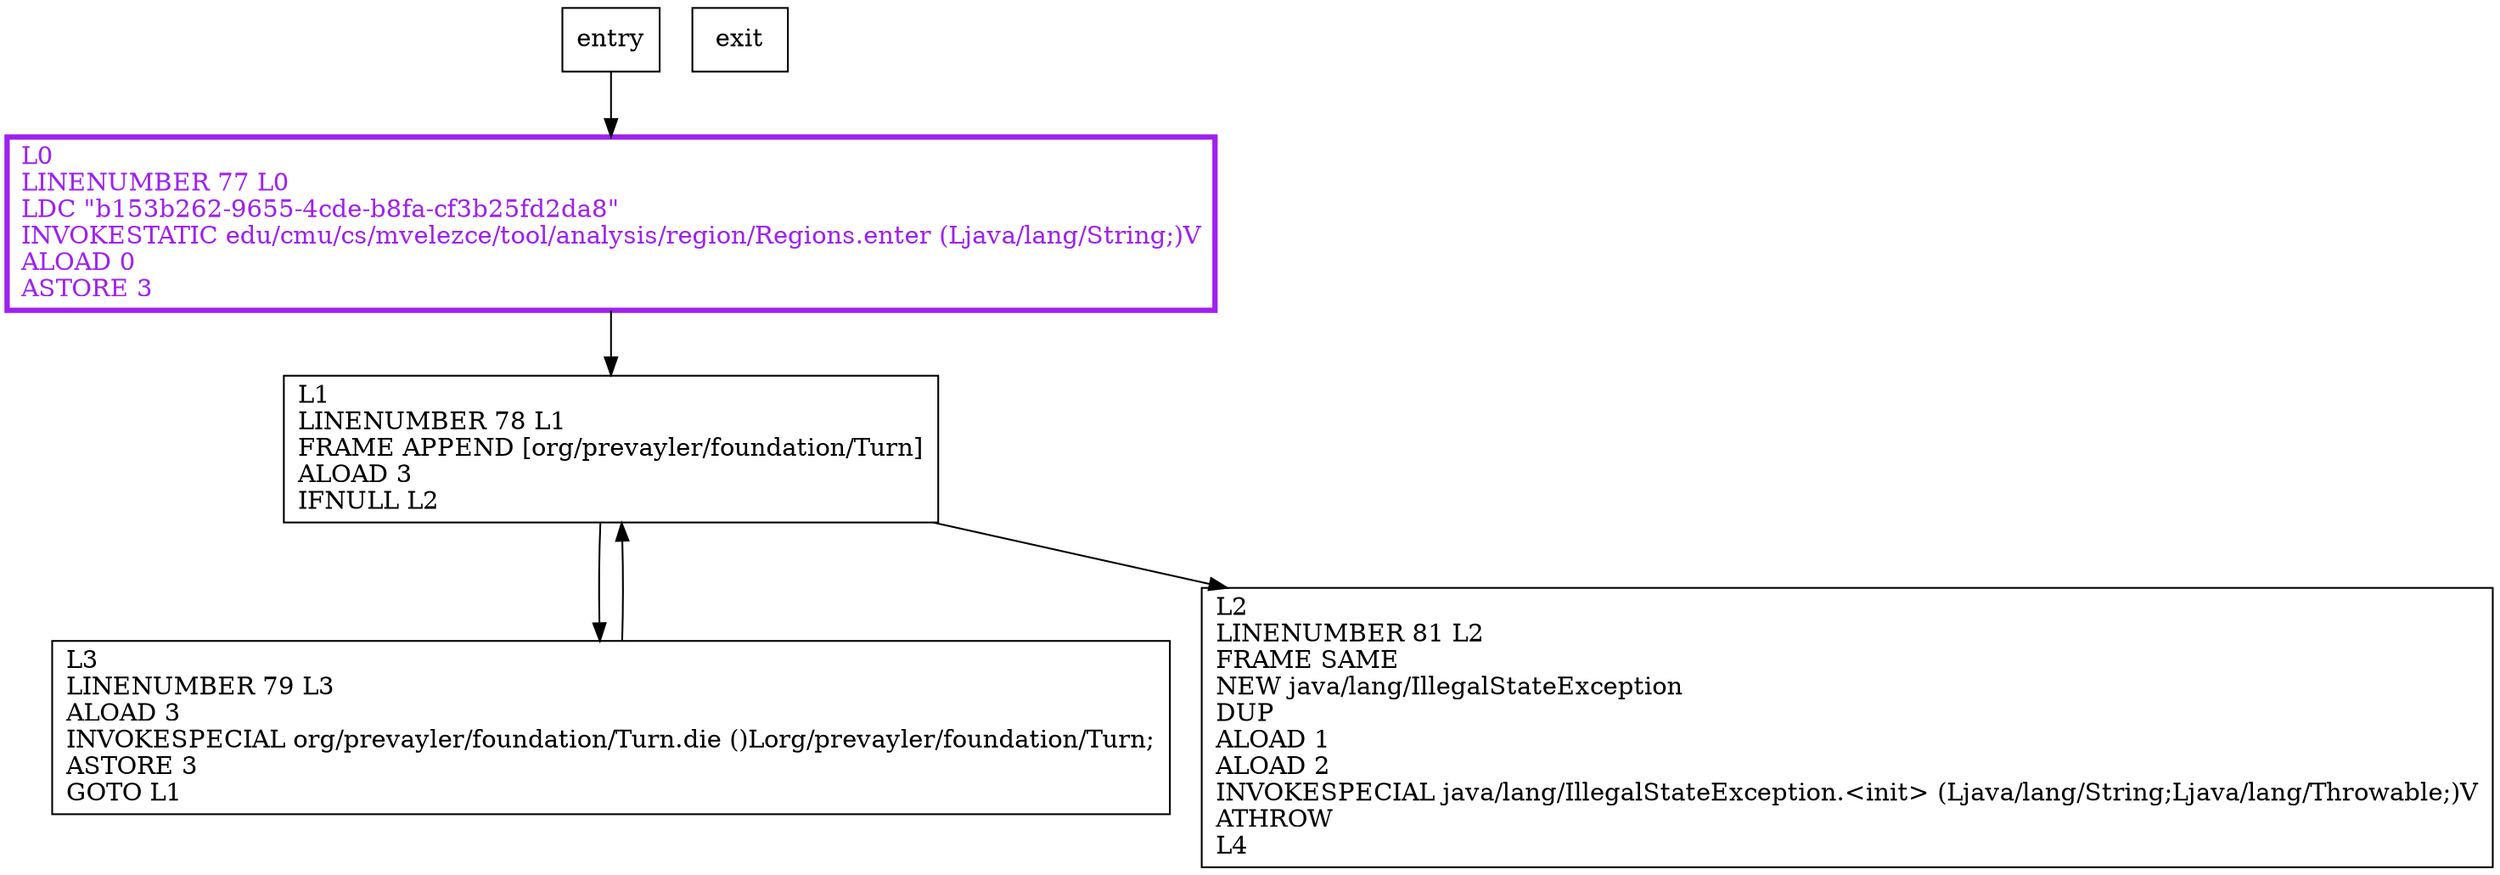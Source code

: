 digraph abort {
node [shape=record];
608519258 [label="L2\lLINENUMBER 81 L2\lFRAME SAME\lNEW java/lang/IllegalStateException\lDUP\lALOAD 1\lALOAD 2\lINVOKESPECIAL java/lang/IllegalStateException.\<init\> (Ljava/lang/String;Ljava/lang/Throwable;)V\lATHROW\lL4\l"];
1963075870 [label="L3\lLINENUMBER 79 L3\lALOAD 3\lINVOKESPECIAL org/prevayler/foundation/Turn.die ()Lorg/prevayler/foundation/Turn;\lASTORE 3\lGOTO L1\l"];
1636291061 [label="L0\lLINENUMBER 77 L0\lLDC \"b153b262-9655-4cde-b8fa-cf3b25fd2da8\"\lINVOKESTATIC edu/cmu/cs/mvelezce/tool/analysis/region/Regions.enter (Ljava/lang/String;)V\lALOAD 0\lASTORE 3\l"];
397071633 [label="L1\lLINENUMBER 78 L1\lFRAME APPEND [org/prevayler/foundation/Turn]\lALOAD 3\lIFNULL L2\l"];
entry;
exit;
entry -> 1636291061;
1963075870 -> 397071633;
1636291061 -> 397071633;
397071633 -> 608519258;
397071633 -> 1963075870;
1636291061[fontcolor="purple", penwidth=3, color="purple"];
}

